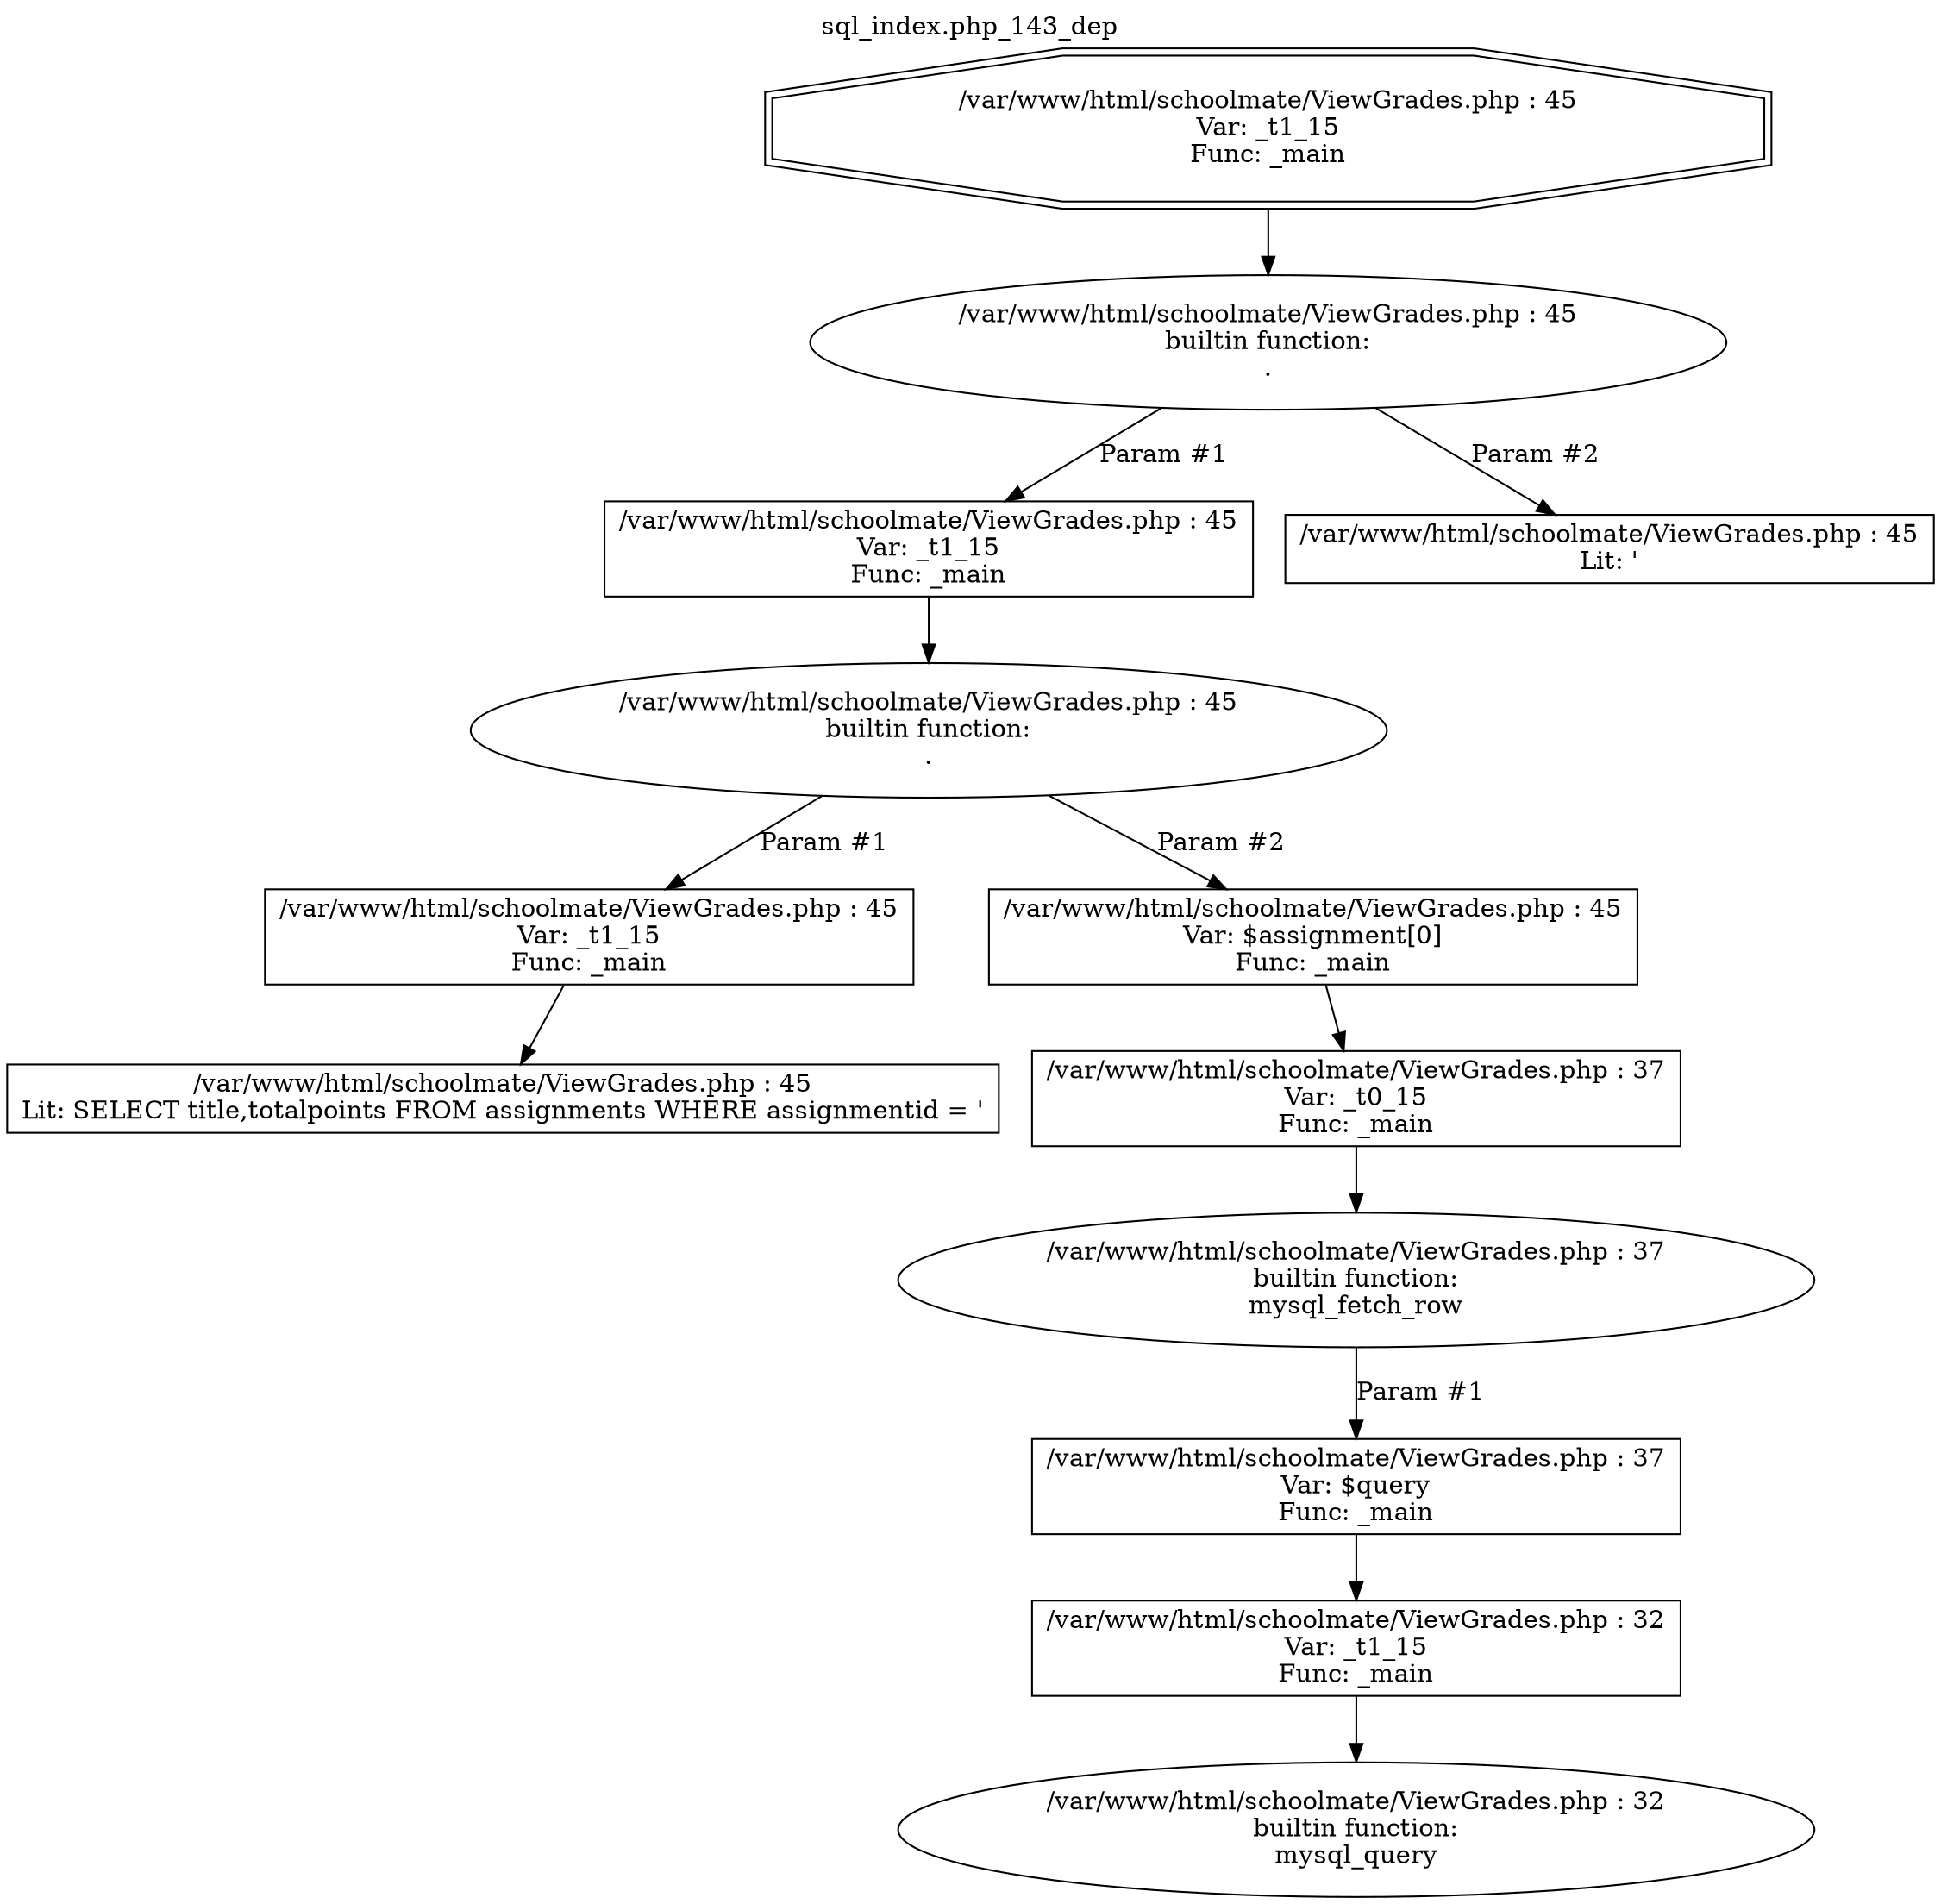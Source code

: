 digraph cfg {
  label="sql_index.php_143_dep";
  labelloc=t;
  n1 [shape=doubleoctagon, label="/var/www/html/schoolmate/ViewGrades.php : 45\nVar: _t1_15\nFunc: _main\n"];
  n2 [shape=ellipse, label="/var/www/html/schoolmate/ViewGrades.php : 45\nbuiltin function:\n.\n"];
  n3 [shape=box, label="/var/www/html/schoolmate/ViewGrades.php : 45\nVar: _t1_15\nFunc: _main\n"];
  n4 [shape=ellipse, label="/var/www/html/schoolmate/ViewGrades.php : 45\nbuiltin function:\n.\n"];
  n5 [shape=box, label="/var/www/html/schoolmate/ViewGrades.php : 45\nVar: _t1_15\nFunc: _main\n"];
  n6 [shape=box, label="/var/www/html/schoolmate/ViewGrades.php : 45\nLit: SELECT title,totalpoints FROM assignments WHERE assignmentid = '\n"];
  n7 [shape=box, label="/var/www/html/schoolmate/ViewGrades.php : 45\nVar: $assignment[0]\nFunc: _main\n"];
  n8 [shape=box, label="/var/www/html/schoolmate/ViewGrades.php : 37\nVar: _t0_15\nFunc: _main\n"];
  n9 [shape=ellipse, label="/var/www/html/schoolmate/ViewGrades.php : 37\nbuiltin function:\nmysql_fetch_row\n"];
  n10 [shape=box, label="/var/www/html/schoolmate/ViewGrades.php : 37\nVar: $query\nFunc: _main\n"];
  n11 [shape=box, label="/var/www/html/schoolmate/ViewGrades.php : 32\nVar: _t1_15\nFunc: _main\n"];
  n12 [shape=ellipse, label="/var/www/html/schoolmate/ViewGrades.php : 32\nbuiltin function:\nmysql_query\n"];
  n13 [shape=box, label="/var/www/html/schoolmate/ViewGrades.php : 45\nLit: '\n"];
  n1 -> n2;
  n3 -> n4;
  n5 -> n6;
  n4 -> n5[label="Param #1"];
  n4 -> n7[label="Param #2"];
  n8 -> n9;
  n11 -> n12;
  n10 -> n11;
  n9 -> n10[label="Param #1"];
  n7 -> n8;
  n2 -> n3[label="Param #1"];
  n2 -> n13[label="Param #2"];
}

